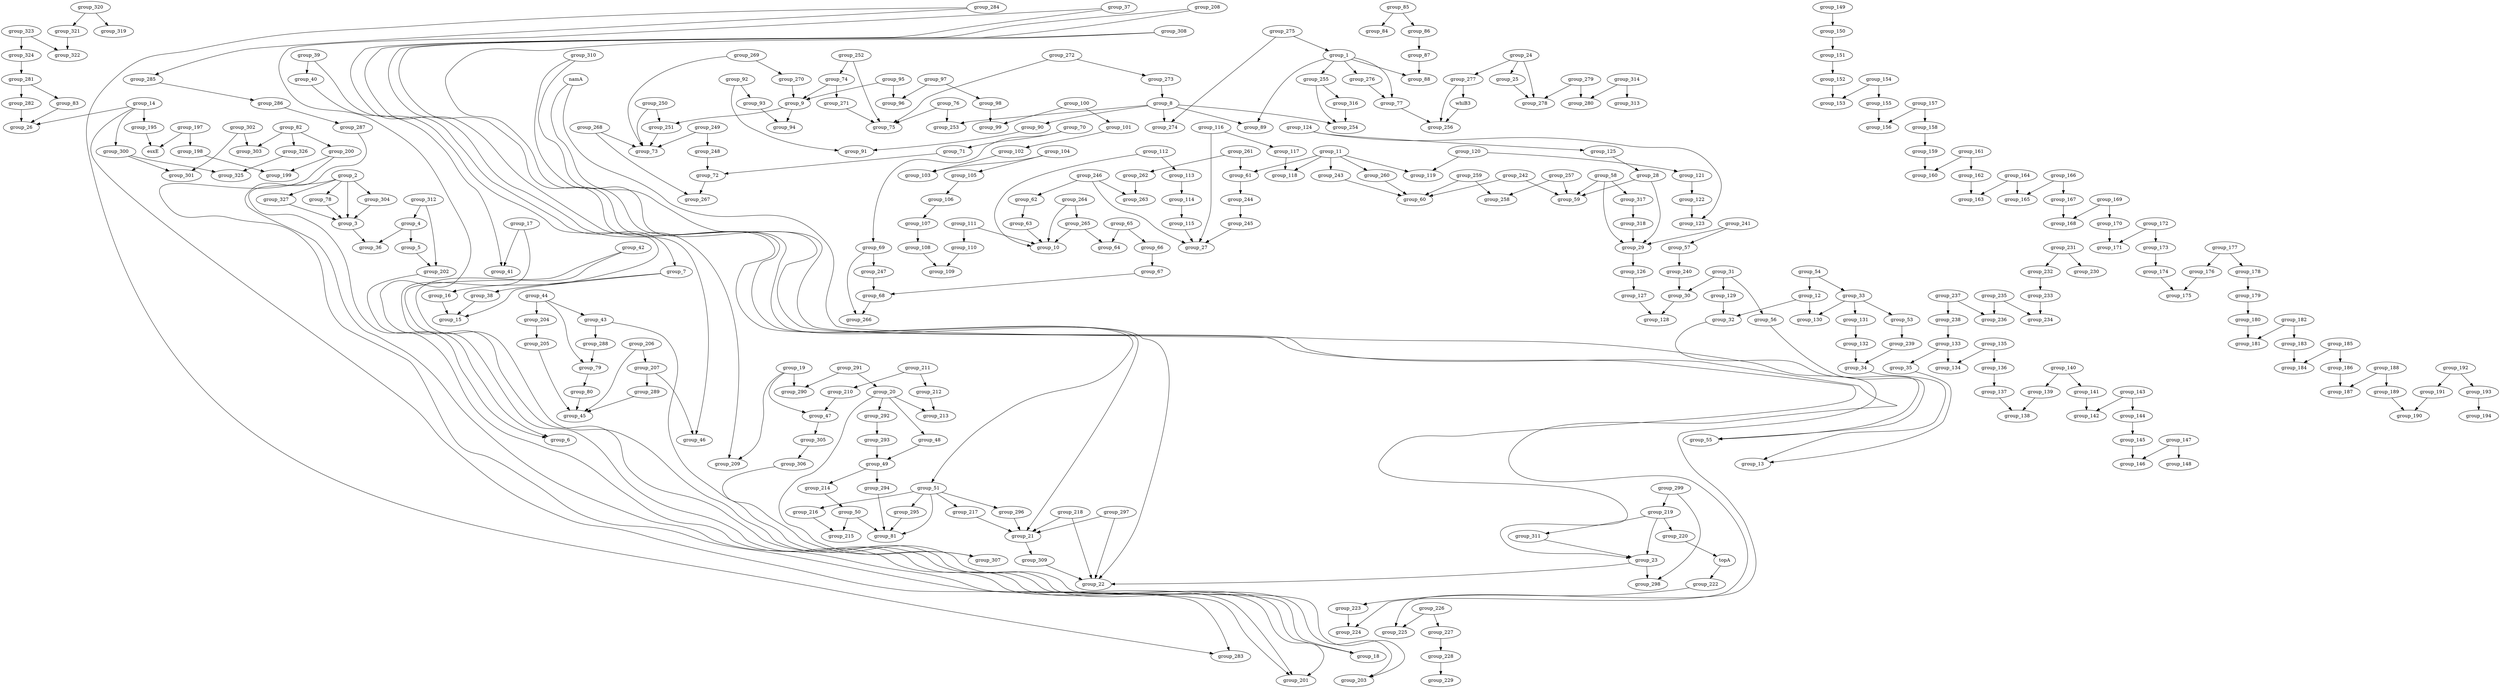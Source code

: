 digraph g
{

  /* list of nodes */
  "esxE";
  "group_1";
  "group_10";
  "group_100";
  "group_101";
  "group_102";
  "group_103";
  "group_104";
  "group_105";
  "group_106";
  "group_107";
  "group_108";
  "group_109";
  "group_11";
  "group_110";
  "group_111";
  "group_112";
  "group_113";
  "group_114";
  "group_115";
  "group_116";
  "group_117";
  "group_118";
  "group_119";
  "group_12";
  "group_120";
  "group_121";
  "group_122";
  "group_123";
  "group_124";
  "group_125";
  "group_126";
  "group_127";
  "group_128";
  "group_129";
  "group_13";
  "group_130";
  "group_131";
  "group_132";
  "group_133";
  "group_134";
  "group_135";
  "group_136";
  "group_137";
  "group_138";
  "group_139";
  "group_14";
  "group_140";
  "group_141";
  "group_142";
  "group_143";
  "group_144";
  "group_145";
  "group_146";
  "group_147";
  "group_148";
  "group_149";
  "group_15";
  "group_150";
  "group_151";
  "group_152";
  "group_153";
  "group_154";
  "group_155";
  "group_156";
  "group_157";
  "group_158";
  "group_159";
  "group_16";
  "group_160";
  "group_161";
  "group_162";
  "group_163";
  "group_164";
  "group_165";
  "group_166";
  "group_167";
  "group_168";
  "group_169";
  "group_17";
  "group_170";
  "group_171";
  "group_172";
  "group_173";
  "group_174";
  "group_175";
  "group_176";
  "group_177";
  "group_178";
  "group_179";
  "group_18";
  "group_180";
  "group_181";
  "group_182";
  "group_183";
  "group_184";
  "group_185";
  "group_186";
  "group_187";
  "group_188";
  "group_189";
  "group_19";
  "group_190";
  "group_191";
  "group_192";
  "group_193";
  "group_194";
  "group_195";
  "group_197";
  "group_198";
  "group_199";
  "group_2";
  "group_20";
  "group_200";
  "group_201";
  "group_202";
  "group_203";
  "group_204";
  "group_205";
  "group_206";
  "group_207";
  "group_208";
  "group_209";
  "group_21";
  "group_210";
  "group_211";
  "group_212";
  "group_213";
  "group_214";
  "group_215";
  "group_216";
  "group_217";
  "group_218";
  "group_219";
  "group_22";
  "group_220";
  "group_222";
  "group_223";
  "group_224";
  "group_225";
  "group_226";
  "group_227";
  "group_228";
  "group_229";
  "group_23";
  "group_230";
  "group_231";
  "group_232";
  "group_233";
  "group_234";
  "group_235";
  "group_236";
  "group_237";
  "group_238";
  "group_239";
  "group_24";
  "group_240";
  "group_241";
  "group_242";
  "group_243";
  "group_244";
  "group_245";
  "group_246";
  "group_247";
  "group_248";
  "group_249";
  "group_25";
  "group_250";
  "group_251";
  "group_252";
  "group_253";
  "group_254";
  "group_255";
  "group_256";
  "group_257";
  "group_258";
  "group_259";
  "group_26";
  "group_260";
  "group_261";
  "group_262";
  "group_263";
  "group_264";
  "group_265";
  "group_266";
  "group_267";
  "group_268";
  "group_269";
  "group_27";
  "group_270";
  "group_271";
  "group_272";
  "group_273";
  "group_274";
  "group_275";
  "group_276";
  "group_277";
  "group_278";
  "group_279";
  "group_28";
  "group_280";
  "group_281";
  "group_282";
  "group_283";
  "group_284";
  "group_285";
  "group_286";
  "group_287";
  "group_288";
  "group_289";
  "group_29";
  "group_290";
  "group_291";
  "group_292";
  "group_293";
  "group_294";
  "group_295";
  "group_296";
  "group_297";
  "group_298";
  "group_299";
  "group_3";
  "group_30";
  "group_300";
  "group_301";
  "group_302";
  "group_303";
  "group_304";
  "group_305";
  "group_306";
  "group_307";
  "group_308";
  "group_309";
  "group_31";
  "group_310";
  "group_311";
  "group_312";
  "group_313";
  "group_314";
  "group_316";
  "group_317";
  "group_318";
  "group_319";
  "group_32";
  "group_320";
  "group_321";
  "group_322";
  "group_323";
  "group_324";
  "group_325";
  "group_326";
  "group_327";
  "group_33";
  "group_34";
  "group_35";
  "group_36";
  "group_37";
  "group_38";
  "group_39";
  "group_4";
  "group_40";
  "group_41";
  "group_42";
  "group_43";
  "group_44";
  "group_45";
  "group_46";
  "group_47";
  "group_48";
  "group_49";
  "group_5";
  "group_50";
  "group_51";
  "group_53";
  "group_54";
  "group_55";
  "group_56";
  "group_57";
  "group_58";
  "group_59";
  "group_6";
  "group_60";
  "group_61";
  "group_62";
  "group_63";
  "group_64";
  "group_65";
  "group_66";
  "group_67";
  "group_68";
  "group_69";
  "group_7";
  "group_70";
  "group_71";
  "group_72";
  "group_73";
  "group_74";
  "group_75";
  "group_76";
  "group_77";
  "group_78";
  "group_79";
  "group_8";
  "group_80";
  "group_81";
  "group_82";
  "group_83";
  "group_84";
  "group_85";
  "group_86";
  "group_87";
  "group_88";
  "group_89";
  "group_9";
  "group_90";
  "group_91";
  "group_92";
  "group_93";
  "group_94";
  "group_95";
  "group_96";
  "group_97";
  "group_98";
  "group_99";
  "namA";
  "topA";
  "whiB3";

  /* list of edges */
  "group_100" -> "group_101" [weight = "1"];
  "group_100" -> "group_99" [weight = "1"];
  "group_101" -> "group_102" [weight = "1"];
  "group_102" -> "group_103" [weight = "1"];
  "group_104" -> "group_103" [weight = "1"];
  "group_104" -> "group_105" [weight = "1"];
  "group_105" -> "group_106" [weight = "1"];
  "group_106" -> "group_107" [weight = "1"];
  "group_107" -> "group_108" [weight = "1"];
  "group_108" -> "group_109" [weight = "1"];
  "group_110" -> "group_109" [weight = "1"];
  "group_111" -> "group_10" [weight = "1"];
  "group_111" -> "group_110" [weight = "1"];
  "group_112" -> "group_10" [weight = "1"];
  "group_112" -> "group_113" [weight = "1"];
  "group_113" -> "group_114" [weight = "1"];
  "group_114" -> "group_115" [weight = "1"];
  "group_115" -> "group_27" [weight = "1"];
  "group_116" -> "group_117" [weight = "1"];
  "group_116" -> "group_27" [weight = "1"];
  "group_117" -> "group_118" [weight = "1"];
  "group_11" -> "group_118" [weight = "1"];
  "group_11" -> "group_119" [weight = "1"];
  "group_11" -> "group_243" [weight = "2"];
  "group_11" -> "group_260" [weight = "1"];
  "group_11" -> "group_61" [weight = "2"];
  "group_120" -> "group_119" [weight = "1"];
  "group_120" -> "group_121" [weight = "1"];
  "group_121" -> "group_122" [weight = "1"];
  "group_122" -> "group_123" [weight = "1"];
  "group_124" -> "group_123" [weight = "1"];
  "group_124" -> "group_125" [weight = "1"];
  "group_125" -> "group_28" [weight = "1"];
  "group_126" -> "group_127" [weight = "1"];
  "group_127" -> "group_128" [weight = "1"];
  "group_129" -> "group_32" [weight = "1"];
  "group_12" -> "group_130" [weight = "1"];
  "group_12" -> "group_32" [weight = "0.666666666666667"];
  "group_131" -> "group_132" [weight = "1"];
  "group_132" -> "group_34" [weight = "1"];
  "group_133" -> "group_134" [weight = "1"];
  "group_133" -> "group_35" [weight = "0.666666666666667"];
  "group_135" -> "group_134" [weight = "1"];
  "group_135" -> "group_136" [weight = "1"];
  "group_136" -> "group_137" [weight = "1"];
  "group_137" -> "group_138" [weight = "1"];
  "group_139" -> "group_138" [weight = "1"];
  "group_140" -> "group_139" [weight = "1"];
  "group_140" -> "group_141" [weight = "1"];
  "group_141" -> "group_142" [weight = "1"];
  "group_143" -> "group_142" [weight = "1"];
  "group_143" -> "group_144" [weight = "1"];
  "group_144" -> "group_145" [weight = "1"];
  "group_145" -> "group_146" [weight = "1"];
  "group_147" -> "group_146" [weight = "1"];
  "group_147" -> "group_148" [weight = "1"];
  "group_149" -> "group_150" [weight = "1"];
  "group_14" -> "group_195" [weight = "1"];
  "group_14" -> "group_26" [weight = "0.333333333333333"];
  "group_14" -> "group_283" [weight = "0.5"];
  "group_14" -> "group_300" [weight = "0.5"];
  "group_150" -> "group_151" [weight = "1"];
  "group_151" -> "group_152" [weight = "1"];
  "group_152" -> "group_153" [weight = "1"];
  "group_154" -> "group_153" [weight = "1"];
  "group_154" -> "group_155" [weight = "1"];
  "group_155" -> "group_156" [weight = "1"];
  "group_157" -> "group_156" [weight = "1"];
  "group_157" -> "group_158" [weight = "1"];
  "group_158" -> "group_159" [weight = "1"];
  "group_159" -> "group_160" [weight = "1"];
  "group_161" -> "group_160" [weight = "1"];
  "group_161" -> "group_162" [weight = "1"];
  "group_162" -> "group_163" [weight = "1"];
  "group_164" -> "group_163" [weight = "1"];
  "group_164" -> "group_165" [weight = "1"];
  "group_166" -> "group_165" [weight = "1"];
  "group_166" -> "group_167" [weight = "1"];
  "group_167" -> "group_168" [weight = "1"];
  "group_169" -> "group_168" [weight = "1"];
  "group_169" -> "group_170" [weight = "1"];
  "group_16" -> "group_15" [weight = "0.2"];
  "group_170" -> "group_171" [weight = "1"];
  "group_172" -> "group_171" [weight = "1"];
  "group_172" -> "group_173" [weight = "1"];
  "group_173" -> "group_174" [weight = "1"];
  "group_174" -> "group_175" [weight = "1"];
  "group_176" -> "group_175" [weight = "1"];
  "group_177" -> "group_176" [weight = "1"];
  "group_177" -> "group_178" [weight = "1"];
  "group_178" -> "group_179" [weight = "1"];
  "group_179" -> "group_180" [weight = "1"];
  "group_17" -> "group_18" [weight = "0.25"];
  "group_17" -> "group_41" [weight = "0.25"];
  "group_180" -> "group_181" [weight = "1"];
  "group_182" -> "group_181" [weight = "1"];
  "group_182" -> "group_183" [weight = "1"];
  "group_183" -> "group_184" [weight = "1"];
  "group_185" -> "group_184" [weight = "1"];
  "group_185" -> "group_186" [weight = "1"];
  "group_186" -> "group_187" [weight = "1"];
  "group_188" -> "group_187" [weight = "1"];
  "group_188" -> "group_189" [weight = "1"];
  "group_189" -> "group_190" [weight = "1"];
  "group_191" -> "group_190" [weight = "1"];
  "group_192" -> "group_191" [weight = "1"];
  "group_192" -> "group_193" [weight = "1"];
  "group_193" -> "group_194" [weight = "1"];
  "group_195" -> "esxE" [weight = "1"];
  "group_197" -> "esxE" [weight = "1"];
  "group_197" -> "group_198" [weight = "1"];
  "group_198" -> "group_199" [weight = "1"];
  "group_19" -> "group_209" [weight = "0.25"];
  "group_19" -> "group_290" [weight = "1"];
  "group_19" -> "group_47" [weight = "0.333333333333333"];
  "group_1" -> "group_255" [weight = "2"];
  "group_1" -> "group_276" [weight = "1"];
  "group_1" -> "group_77" [weight = "2"];
  "group_1" -> "group_88" [weight = "1"];
  "group_1" -> "group_89" [weight = "1"];
  "group_200" -> "group_199" [weight = "1"];
  "group_200" -> "group_201" [weight = "0.333333333333333"];
  "group_202" -> "group_6" [weight = "0.2"];
  "group_204" -> "group_205" [weight = "1"];
  "group_205" -> "group_45" [weight = "1"];
  "group_206" -> "group_207" [weight = "1"];
  "group_206" -> "group_45" [weight = "1"];
  "group_207" -> "group_289" [weight = "0.333333333333333"];
  "group_207" -> "group_46" [weight = "0.25"];
  "group_208" -> "group_209" [weight = "0.25"];
  "group_208" -> "group_46" [weight = "0.25"];
  "group_20" -> "group_213" [weight = "1"];
  "group_20" -> "group_292" [weight = "1"];
  "group_20" -> "group_307" [weight = "0.5"];
  "group_20" -> "group_48" [weight = "0.333333333333333"];
  "group_210" -> "group_47" [weight = "1"];
  "group_211" -> "group_210" [weight = "1"];
  "group_211" -> "group_212" [weight = "1"];
  "group_212" -> "group_213" [weight = "1"];
  "group_214" -> "group_50" [weight = "0.333333333333333"];
  "group_216" -> "group_215" [weight = "1"];
  "group_217" -> "group_21" [weight = "1"];
  "group_218" -> "group_21" [weight = "1"];
  "group_218" -> "group_22" [weight = "1"];
  "group_219" -> "group_220" [weight = "0.25"];
  "group_219" -> "group_23" [weight = "1"];
  "group_219" -> "group_311" [weight = "0.5"];
  "group_21" -> "group_309" [weight = "0.5"];
  "group_220" -> "topA" [weight = "0.25"];
  "group_222" -> "group_223" [weight = "0.25"];
  "group_223" -> "group_224" [weight = "0.333333333333333"];
  "group_226" -> "group_225" [weight = "0.5"];
  "group_226" -> "group_227" [weight = "0.5"];
  "group_227" -> "group_228" [weight = "1"];
  "group_228" -> "group_229" [weight = "1"];
  "group_231" -> "group_230" [weight = "2"];
  "group_231" -> "group_232" [weight = "2"];
  "group_232" -> "group_233" [weight = "2"];
  "group_233" -> "group_234" [weight = "2"];
  "group_235" -> "group_234" [weight = "2"];
  "group_235" -> "group_236" [weight = "2"];
  "group_237" -> "group_236" [weight = "2"];
  "group_237" -> "group_238" [weight = "2"];
  "group_238" -> "group_133" [weight = "2"];
  "group_239" -> "group_34" [weight = "0.666666666666667"];
  "group_23" -> "group_22" [weight = "0.5"];
  "group_23" -> "group_298" [weight = "1"];
  "group_240" -> "group_30" [weight = "2"];
  "group_241" -> "group_29" [weight = "2"];
  "group_241" -> "group_57" [weight = "0.666666666666667"];
  "group_242" -> "group_59" [weight = "2"];
  "group_242" -> "group_60" [weight = "2"];
  "group_243" -> "group_60" [weight = "2"];
  "group_244" -> "group_245" [weight = "2"];
  "group_245" -> "group_27" [weight = "2"];
  "group_246" -> "group_263" [weight = "1"];
  "group_246" -> "group_27" [weight = "2"];
  "group_246" -> "group_62" [weight = "2"];
  "group_247" -> "group_68" [weight = "2"];
  "group_248" -> "group_72" [weight = "2"];
  "group_249" -> "group_248" [weight = "2"];
  "group_249" -> "group_73" [weight = "2"];
  "group_24" -> "group_25" [weight = "1"];
  "group_24" -> "group_277" [weight = "1"];
  "group_24" -> "group_278" [weight = "2"];
  "group_250" -> "group_251" [weight = "2"];
  "group_250" -> "group_73" [weight = "2"];
  "group_251" -> "group_73" [weight = "2"];
  "group_252" -> "group_74" [weight = "2"];
  "group_252" -> "group_75" [weight = "2"];
  "group_255" -> "group_254" [weight = "2"];
  "group_255" -> "group_316" [weight = "2"];
  "group_257" -> "group_258" [weight = "1"];
  "group_257" -> "group_59" [weight = "1"];
  "group_259" -> "group_258" [weight = "1"];
  "group_259" -> "group_60" [weight = "1"];
  "group_25" -> "group_278" [weight = "1"];
  "group_260" -> "group_60" [weight = "1"];
  "group_261" -> "group_262" [weight = "1"];
  "group_261" -> "group_61" [weight = "1"];
  "group_262" -> "group_263" [weight = "1"];
  "group_264" -> "group_10" [weight = "1"];
  "group_264" -> "group_265" [weight = "1"];
  "group_265" -> "group_10" [weight = "2"];
  "group_265" -> "group_64" [weight = "2"];
  "group_268" -> "group_267" [weight = "1"];
  "group_268" -> "group_73" [weight = "1"];
  "group_269" -> "group_270" [weight = "1"];
  "group_269" -> "group_73" [weight = "1"];
  "group_270" -> "group_9" [weight = "1"];
  "group_271" -> "group_75" [weight = "1"];
  "group_272" -> "group_273" [weight = "1"];
  "group_272" -> "group_75" [weight = "1"];
  "group_273" -> "group_8" [weight = "1"];
  "group_275" -> "group_1" [weight = "1"];
  "group_275" -> "group_274" [weight = "1"];
  "group_276" -> "group_77" [weight = "1"];
  "group_277" -> "group_256" [weight = "1"];
  "group_277" -> "whiB3" [weight = "2"];
  "group_279" -> "group_278" [weight = "1"];
  "group_279" -> "group_280" [weight = "2"];
  "group_281" -> "group_282" [weight = "1"];
  "group_281" -> "group_83" [weight = "0.5"];
  "group_282" -> "group_26" [weight = "1"];
  "group_284" -> "group_283" [weight = "0.5"];
  "group_284" -> "group_285" [weight = "0.5"];
  "group_285" -> "group_286" [weight = "0.5"];
  "group_286" -> "group_287" [weight = "0.5"];
  "group_287" -> "group_201" [weight = "0.5"];
  "group_288" -> "group_79" [weight = "1"];
  "group_289" -> "group_45" [weight = "0.333333333333333"];
  "group_28" -> "group_29" [weight = "1"];
  "group_28" -> "group_59" [weight = "1"];
  "group_291" -> "group_20" [weight = "1"];
  "group_291" -> "group_290" [weight = "1"];
  "group_292" -> "group_293" [weight = "1"];
  "group_293" -> "group_49" [weight = "1"];
  "group_294" -> "group_81" [weight = "1"];
  "group_295" -> "group_81" [weight = "1"];
  "group_296" -> "group_21" [weight = "1"];
  "group_297" -> "group_21" [weight = "1"];
  "group_297" -> "group_22" [weight = "1"];
  "group_299" -> "group_219" [weight = "1"];
  "group_299" -> "group_298" [weight = "1"];
  "group_29" -> "group_126" [weight = "1"];
  "group_2" -> "group_201" [weight = "0.2"];
  "group_2" -> "group_3" [weight = "1"];
  "group_2" -> "group_304" [weight = "1"];
  "group_2" -> "group_327" [weight = "1"];
  "group_2" -> "group_78" [weight = "0.5"];
  "group_300" -> "group_301" [weight = "1"];
  "group_300" -> "group_325" [weight = "1"];
  "group_302" -> "group_301" [weight = "1"];
  "group_302" -> "group_303" [weight = "1"];
  "group_304" -> "group_3" [weight = "1"];
  "group_305" -> "group_306" [weight = "0.5"];
  "group_306" -> "group_307" [weight = "0.5"];
  "group_308" -> "group_21" [weight = "0.5"];
  "group_308" -> "group_51" [weight = "0.5"];
  "group_309" -> "group_22" [weight = "0.5"];
  "group_30" -> "group_128" [weight = "1"];
  "group_310" -> "group_22" [weight = "0.5"];
  "group_310" -> "group_23" [weight = "0.5"];
  "group_311" -> "group_23" [weight = "0.5"];
  "group_312" -> "group_202" [weight = "1"];
  "group_312" -> "group_4" [weight = "1"];
  "group_314" -> "group_280" [weight = "2"];
  "group_314" -> "group_313" [weight = "2"];
  "group_316" -> "group_254" [weight = "2"];
  "group_317" -> "group_318" [weight = "2"];
  "group_318" -> "group_29" [weight = "2"];
  "group_31" -> "group_129" [weight = "1"];
  "group_31" -> "group_30" [weight = "0.666666666666667"];
  "group_31" -> "group_56" [weight = "0.666666666666667"];
  "group_320" -> "group_319" [weight = "1"];
  "group_320" -> "group_321" [weight = "1"];
  "group_321" -> "group_322" [weight = "1"];
  "group_323" -> "group_322" [weight = "1"];
  "group_323" -> "group_324" [weight = "1"];
  "group_324" -> "group_281" [weight = "1"];
  "group_326" -> "group_325" [weight = "1"];
  "group_327" -> "group_3" [weight = "1"];
  "group_32" -> "group_55" [weight = "0.666666666666667"];
  "group_33" -> "group_130" [weight = "1"];
  "group_33" -> "group_131" [weight = "1"];
  "group_33" -> "group_53" [weight = "0.666666666666667"];
  "group_34" -> "group_13" [weight = "0.666666666666667"];
  "group_35" -> "group_13" [weight = "0.666666666666667"];
  "group_37" -> "group_6" [weight = "0.2"];
  "group_37" -> "group_7" [weight = "0.2"];
  "group_38" -> "group_15" [weight = "0.333333333333333"];
  "group_39" -> "group_16" [weight = "0.2"];
  "group_39" -> "group_40" [weight = "0.25"];
  "group_3" -> "group_36" [weight = "0.2"];
  "group_40" -> "group_41" [weight = "0.25"];
  "group_42" -> "group_18" [weight = "0.25"];
  "group_42" -> "group_203" [weight = "0.25"];
  "group_43" -> "group_203" [weight = "0.25"];
  "group_43" -> "group_288" [weight = "1"];
  "group_44" -> "group_204" [weight = "1"];
  "group_44" -> "group_43" [weight = "0.333333333333333"];
  "group_44" -> "group_79" [weight = "0.5"];
  "group_47" -> "group_305" [weight = "0.5"];
  "group_48" -> "group_49" [weight = "0.333333333333333"];
  "group_49" -> "group_214" [weight = "0.333333333333333"];
  "group_49" -> "group_294" [weight = "1"];
  "group_4" -> "group_36" [weight = "0.2"];
  "group_4" -> "group_5" [weight = "0.25"];
  "group_50" -> "group_215" [weight = "1"];
  "group_50" -> "group_81" [weight = "0.5"];
  "group_51" -> "group_216" [weight = "1"];
  "group_51" -> "group_217" [weight = "1"];
  "group_51" -> "group_295" [weight = "1"];
  "group_51" -> "group_296" [weight = "1"];
  "group_51" -> "group_81" [weight = "0.5"];
  "group_53" -> "group_239" [weight = "2"];
  "group_54" -> "group_12" [weight = "2"];
  "group_54" -> "group_33" [weight = "0.666666666666667"];
  "group_56" -> "group_55" [weight = "0.666666666666667"];
  "group_57" -> "group_240" [weight = "2"];
  "group_58" -> "group_29" [weight = "2"];
  "group_58" -> "group_317" [weight = "2"];
  "group_58" -> "group_59" [weight = "2"];
  "group_5" -> "group_202" [weight = "0.25"];
  "group_61" -> "group_244" [weight = "2"];
  "group_62" -> "group_63" [weight = "2"];
  "group_63" -> "group_10" [weight = "0.666666666666667"];
  "group_65" -> "group_64" [weight = "2"];
  "group_65" -> "group_66" [weight = "0.666666666666667"];
  "group_66" -> "group_67" [weight = "2"];
  "group_67" -> "group_68" [weight = "0.666666666666667"];
  "group_68" -> "group_266" [weight = "1"];
  "group_69" -> "group_247" [weight = "2"];
  "group_69" -> "group_266" [weight = "1"];
  "group_70" -> "group_69" [weight = "0.666666666666667"];
  "group_70" -> "group_71" [weight = "2"];
  "group_71" -> "group_72" [weight = "0.666666666666667"];
  "group_72" -> "group_267" [weight = "1"];
  "group_74" -> "group_271" [weight = "1"];
  "group_74" -> "group_9" [weight = "2"];
  "group_76" -> "group_253" [weight = "2"];
  "group_76" -> "group_75" [weight = "2"];
  "group_77" -> "group_256" [weight = "2"];
  "group_78" -> "group_3" [weight = "0.5"];
  "group_79" -> "group_80" [weight = "0.333333333333333"];
  "group_7" -> "group_15" [weight = "0.5"];
  "group_7" -> "group_38" [weight = "0.333333333333333"];
  "group_80" -> "group_45" [weight = "0.333333333333333"];
  "group_82" -> "group_200" [weight = "0.5"];
  "group_82" -> "group_303" [weight = "1"];
  "group_82" -> "group_326" [weight = "1"];
  "group_83" -> "group_26" [weight = "0.5"];
  "group_85" -> "group_84" [weight = "1"];
  "group_85" -> "group_86" [weight = "1"];
  "group_86" -> "group_87" [weight = "1"];
  "group_87" -> "group_88" [weight = "1"];
  "group_8" -> "group_253" [weight = "2"];
  "group_8" -> "group_254" [weight = "2"];
  "group_8" -> "group_274" [weight = "1"];
  "group_8" -> "group_89" [weight = "1"];
  "group_8" -> "group_90" [weight = "1"];
  "group_90" -> "group_91" [weight = "1"];
  "group_92" -> "group_91" [weight = "1"];
  "group_92" -> "group_93" [weight = "1"];
  "group_93" -> "group_94" [weight = "1"];
  "group_95" -> "group_9" [weight = "1"];
  "group_95" -> "group_96" [weight = "1"];
  "group_97" -> "group_96" [weight = "1"];
  "group_97" -> "group_98" [weight = "1"];
  "group_98" -> "group_99" [weight = "1"];
  "group_9" -> "group_251" [weight = "2"];
  "group_9" -> "group_94" [weight = "1"];
  "namA" -> "group_224" [weight = "0.333333333333333"];
  "namA" -> "group_225" [weight = "0.5"];
  "topA" -> "group_222" [weight = "0.25"];
  "whiB3" -> "group_256" [weight = "2"];
}
